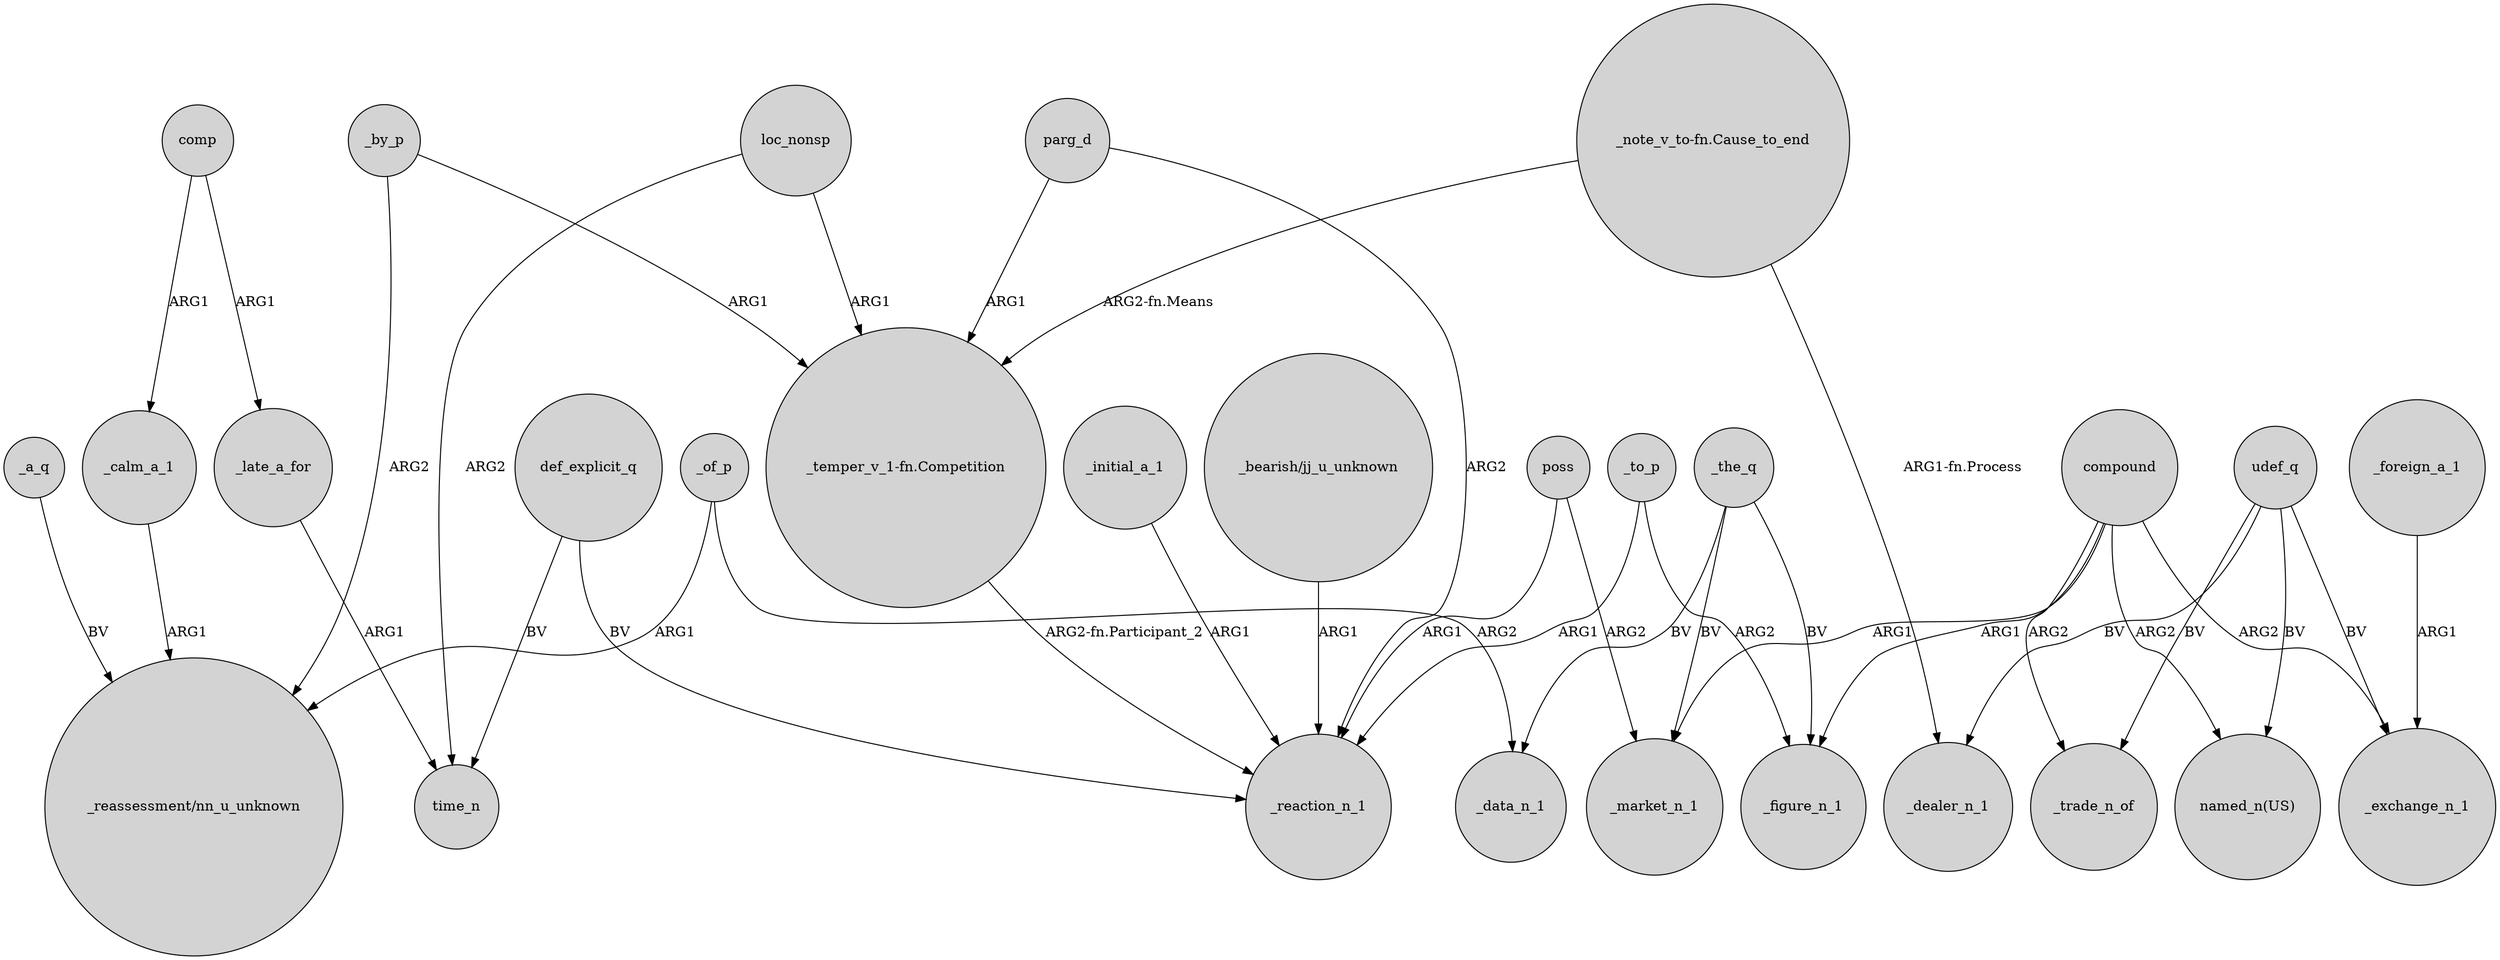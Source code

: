 digraph {
	node [shape=circle style=filled]
	comp -> _calm_a_1 [label=ARG1]
	compound -> _figure_n_1 [label=ARG1]
	_by_p -> "_temper_v_1-fn.Competition" [label=ARG1]
	poss -> _reaction_n_1 [label=ARG1]
	udef_q -> _exchange_n_1 [label=BV]
	_to_p -> _reaction_n_1 [label=ARG1]
	_the_q -> _market_n_1 [label=BV]
	_initial_a_1 -> _reaction_n_1 [label=ARG1]
	compound -> _exchange_n_1 [label=ARG2]
	_calm_a_1 -> "_reassessment/nn_u_unknown" [label=ARG1]
	_late_a_for -> time_n [label=ARG1]
	parg_d -> "_temper_v_1-fn.Competition" [label=ARG1]
	_foreign_a_1 -> _exchange_n_1 [label=ARG1]
	comp -> _late_a_for [label=ARG1]
	"_temper_v_1-fn.Competition" -> _reaction_n_1 [label="ARG2-fn.Participant_2"]
	"_note_v_to-fn.Cause_to_end" -> "_temper_v_1-fn.Competition" [label="ARG2-fn.Means"]
	_the_q -> _figure_n_1 [label=BV]
	"_bearish/jj_u_unknown" -> _reaction_n_1 [label=ARG1]
	"_note_v_to-fn.Cause_to_end" -> _dealer_n_1 [label="ARG1-fn.Process"]
	_the_q -> _data_n_1 [label=BV]
	udef_q -> _dealer_n_1 [label=BV]
	udef_q -> _trade_n_of [label=BV]
	def_explicit_q -> _reaction_n_1 [label=BV]
	compound -> _trade_n_of [label=ARG2]
	_a_q -> "_reassessment/nn_u_unknown" [label=BV]
	_to_p -> _figure_n_1 [label=ARG2]
	def_explicit_q -> time_n [label=BV]
	loc_nonsp -> time_n [label=ARG2]
	_of_p -> "_reassessment/nn_u_unknown" [label=ARG1]
	compound -> _market_n_1 [label=ARG1]
	_of_p -> _data_n_1 [label=ARG2]
	poss -> _market_n_1 [label=ARG2]
	loc_nonsp -> "_temper_v_1-fn.Competition" [label=ARG1]
	_by_p -> "_reassessment/nn_u_unknown" [label=ARG2]
	compound -> "named_n(US)" [label=ARG2]
	udef_q -> "named_n(US)" [label=BV]
	parg_d -> _reaction_n_1 [label=ARG2]
}
